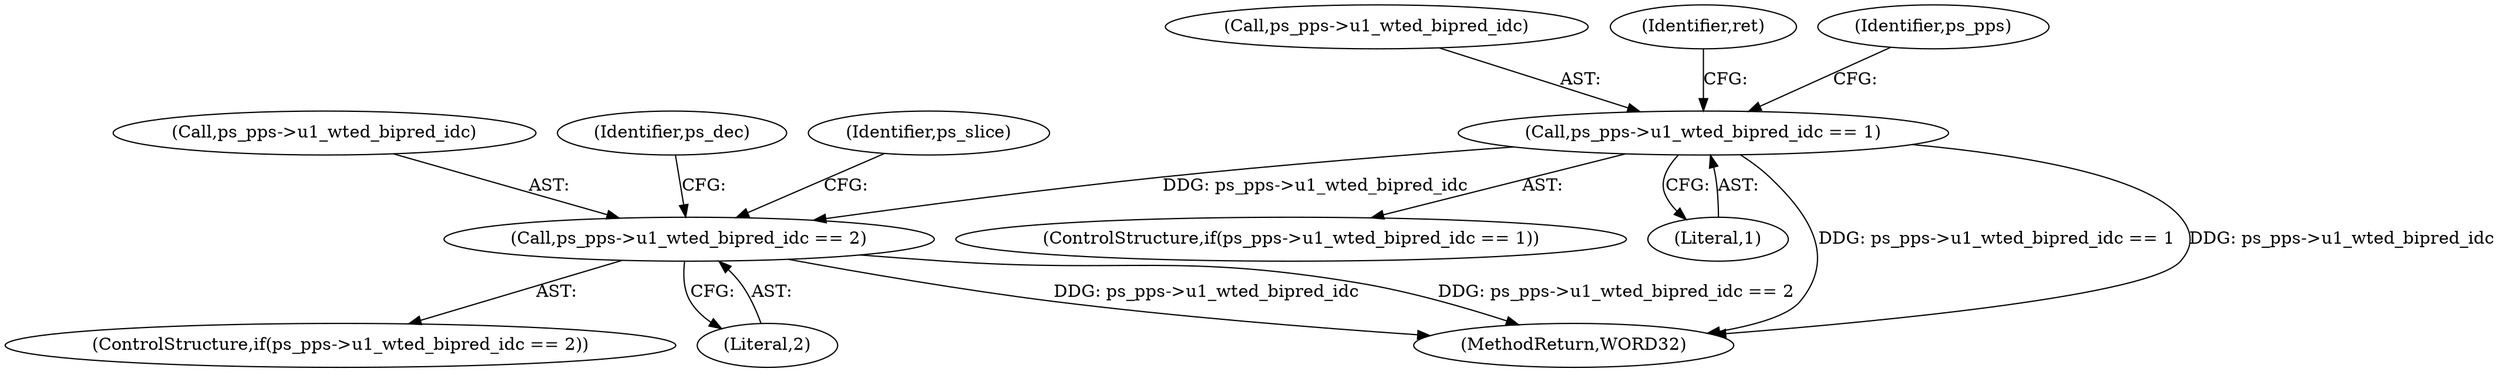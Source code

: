 digraph "0_Android_943323f1d9d3dd5c2634deb26cbe72343ca6b3db_0@pointer" {
"1000836" [label="(Call,ps_pps->u1_wted_bipred_idc == 1)"];
"1000864" [label="(Call,ps_pps->u1_wted_bipred_idc == 2)"];
"1000837" [label="(Call,ps_pps->u1_wted_bipred_idc)"];
"1001224" [label="(MethodReturn,WORD32)"];
"1000836" [label="(Call,ps_pps->u1_wted_bipred_idc == 1)"];
"1000865" [label="(Call,ps_pps->u1_wted_bipred_idc)"];
"1000888" [label="(Identifier,ps_dec)"];
"1000863" [label="(ControlStructure,if(ps_pps->u1_wted_bipred_idc == 2))"];
"1000843" [label="(Identifier,ret)"];
"1000866" [label="(Identifier,ps_pps)"];
"1000872" [label="(Identifier,ps_slice)"];
"1000864" [label="(Call,ps_pps->u1_wted_bipred_idc == 2)"];
"1000868" [label="(Literal,2)"];
"1000835" [label="(ControlStructure,if(ps_pps->u1_wted_bipred_idc == 1))"];
"1000840" [label="(Literal,1)"];
"1000836" -> "1000835"  [label="AST: "];
"1000836" -> "1000840"  [label="CFG: "];
"1000837" -> "1000836"  [label="AST: "];
"1000840" -> "1000836"  [label="AST: "];
"1000843" -> "1000836"  [label="CFG: "];
"1000866" -> "1000836"  [label="CFG: "];
"1000836" -> "1001224"  [label="DDG: ps_pps->u1_wted_bipred_idc == 1"];
"1000836" -> "1001224"  [label="DDG: ps_pps->u1_wted_bipred_idc"];
"1000836" -> "1000864"  [label="DDG: ps_pps->u1_wted_bipred_idc"];
"1000864" -> "1000863"  [label="AST: "];
"1000864" -> "1000868"  [label="CFG: "];
"1000865" -> "1000864"  [label="AST: "];
"1000868" -> "1000864"  [label="AST: "];
"1000872" -> "1000864"  [label="CFG: "];
"1000888" -> "1000864"  [label="CFG: "];
"1000864" -> "1001224"  [label="DDG: ps_pps->u1_wted_bipred_idc"];
"1000864" -> "1001224"  [label="DDG: ps_pps->u1_wted_bipred_idc == 2"];
}
